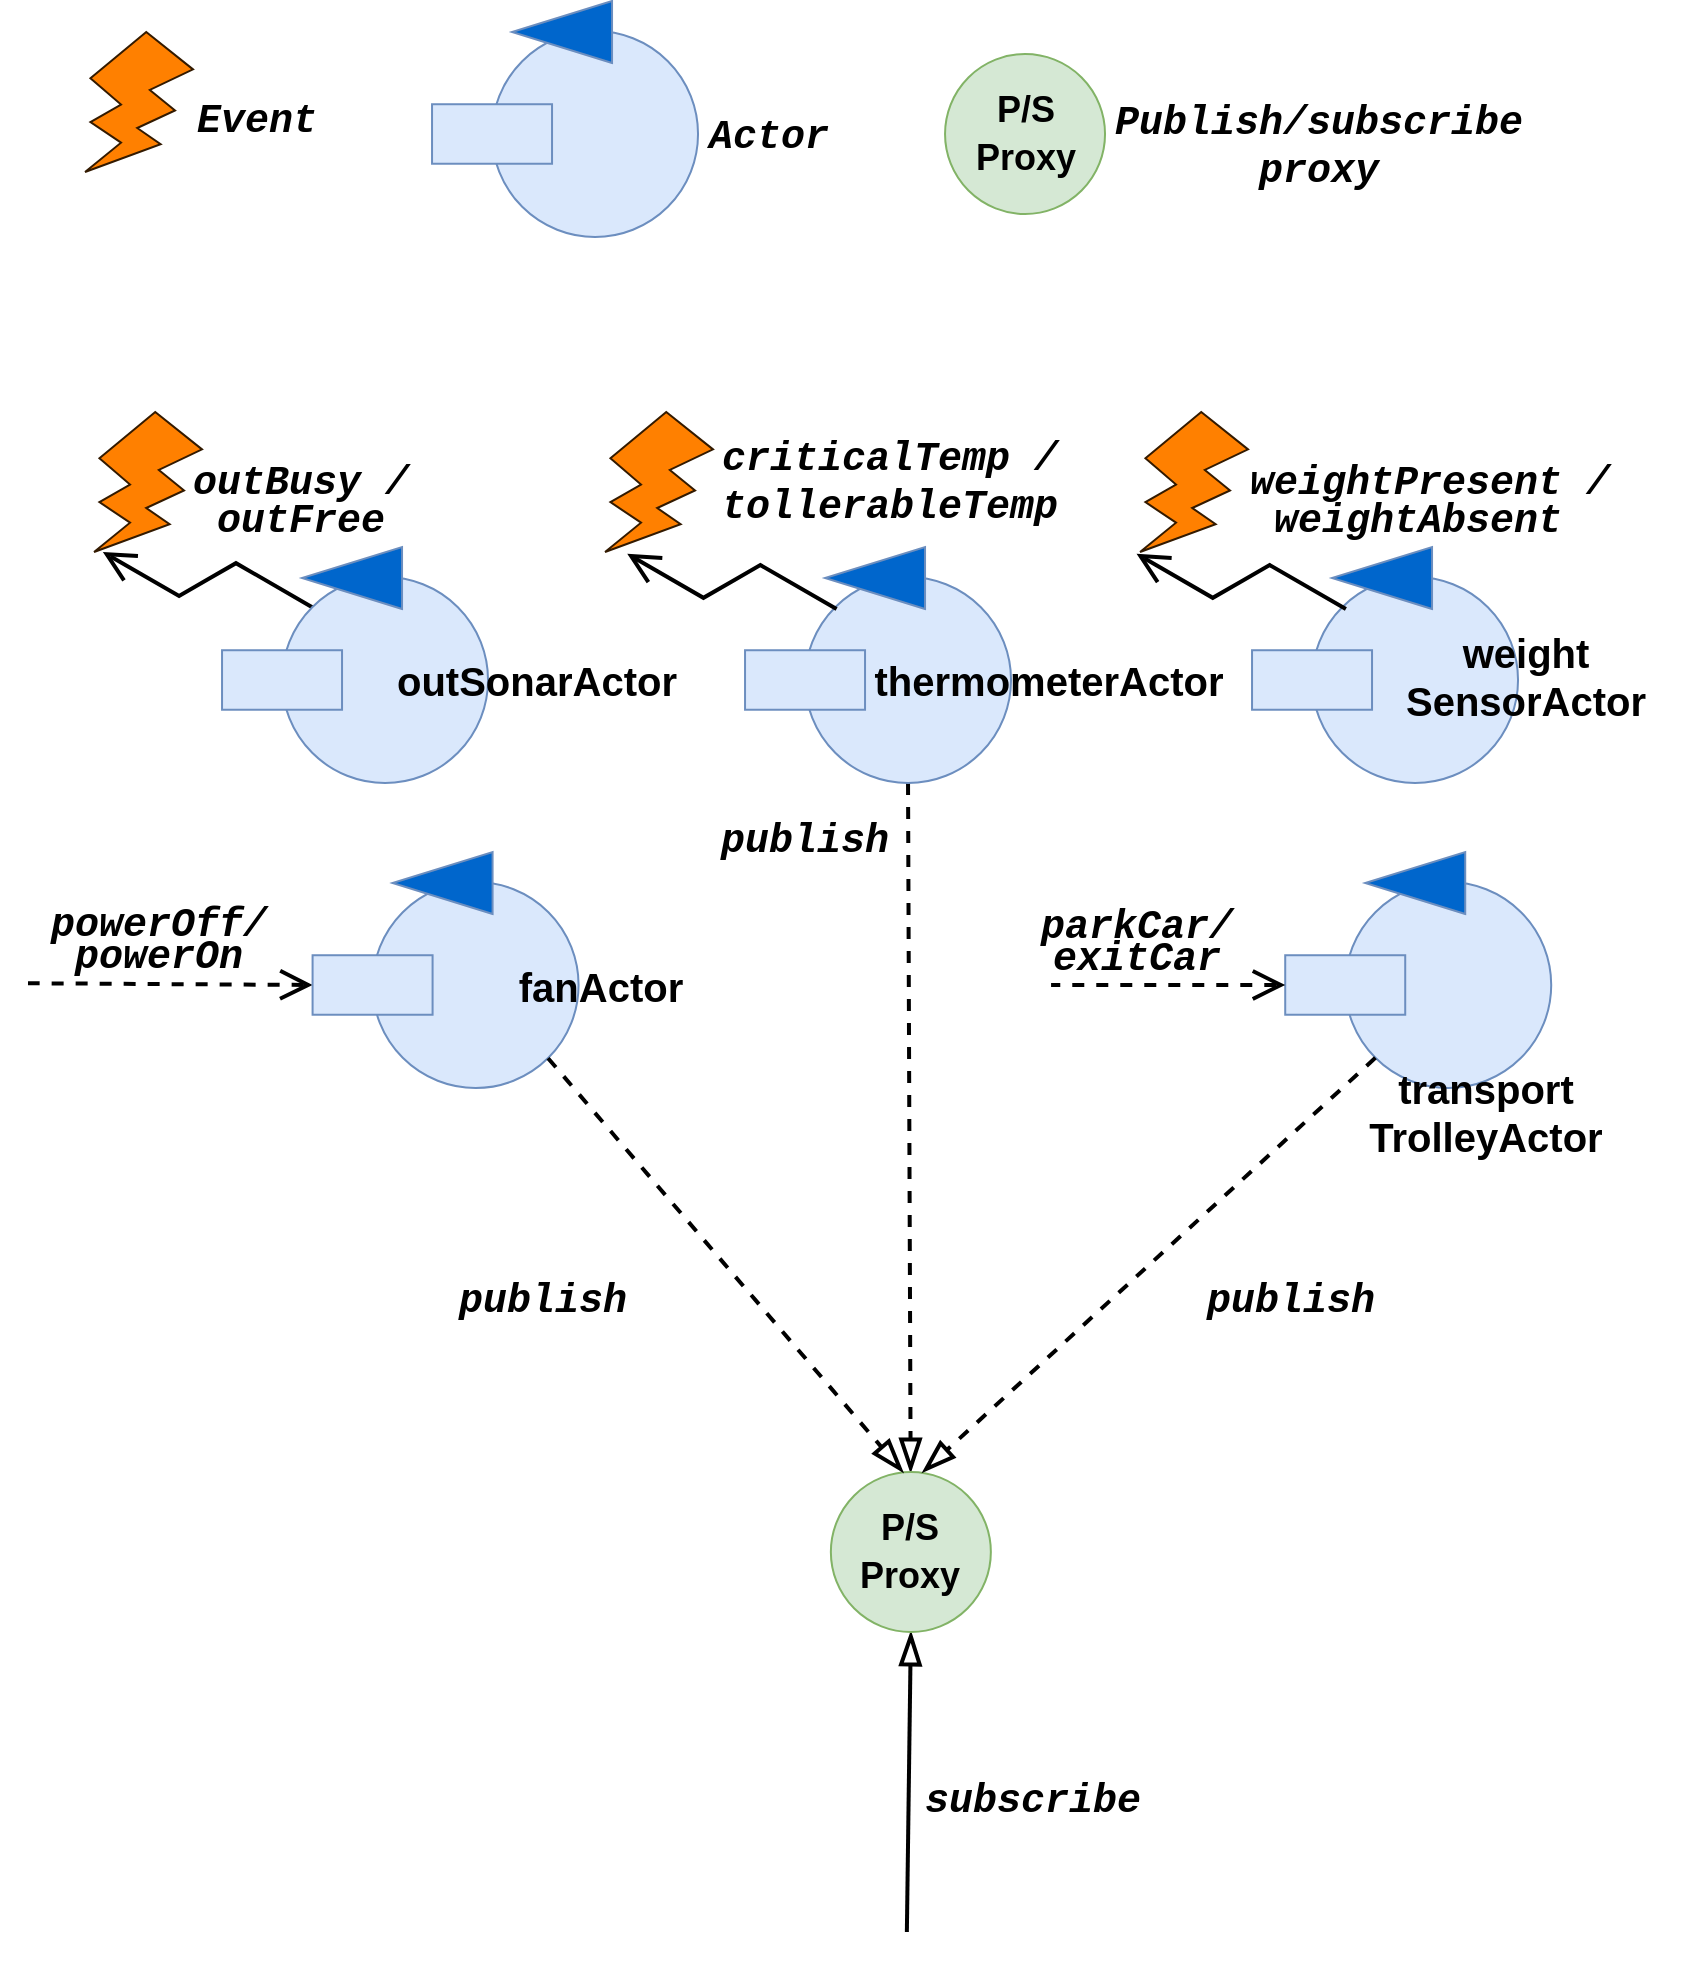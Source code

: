 <mxfile version="14.6.13" type="device"><diagram id="PS5p-miRpUZN3mHIzFUU" name="Pagina-1"><mxGraphModel dx="1679" dy="494" grid="1" gridSize="10" guides="1" tooltips="1" connect="1" arrows="1" fold="1" page="1" pageScale="1" pageWidth="827" pageHeight="1169" math="0" shadow="0"><root><mxCell id="0"/><mxCell id="1" parent="0"/><mxCell id="p0v2MCYOTG-1YUI7HmbI-32" value="" style="ellipse;whiteSpace=wrap;html=1;aspect=fixed;fillColor=#dae8fc;fontStyle=1;fontFamily=Courier New;fontSize=20;strokeColor=#6c8ebf;" parent="1" vertex="1"><mxGeometry x="668.61" y="485" width="103" height="103" as="geometry"/></mxCell><mxCell id="p0v2MCYOTG-1YUI7HmbI-33" value="" style="triangle;whiteSpace=wrap;html=1;rotation=-180;strokeColor=#6C8EBF;fillColor=#0066CC;" parent="1" vertex="1"><mxGeometry x="678.61" y="470" width="50" height="31" as="geometry"/></mxCell><mxCell id="p0v2MCYOTG-1YUI7HmbI-35" value="" style="rounded=0;whiteSpace=wrap;html=1;fillColor=#dae8fc;strokeColor=#6c8ebf;" parent="1" vertex="1"><mxGeometry x="638.61" y="521.62" width="60" height="29.75" as="geometry"/></mxCell><mxCell id="p0v2MCYOTG-1YUI7HmbI-37" value="parkCar/" style="text;html=1;strokeColor=none;fillColor=none;align=center;verticalAlign=middle;whiteSpace=wrap;rounded=0;fontStyle=3;fontFamily=Courier New;fontSize=20;labelBackgroundColor=none;labelBorderColor=none;" parent="1" vertex="1"><mxGeometry x="499.43" y="493" width="131" height="27" as="geometry"/></mxCell><mxCell id="p0v2MCYOTG-1YUI7HmbI-38" value="exitCar" style="text;html=1;strokeColor=none;fillColor=none;align=center;verticalAlign=middle;whiteSpace=wrap;rounded=0;fontStyle=3;fontFamily=Courier New;fontSize=20;labelBackgroundColor=none;labelBorderColor=none;" parent="1" vertex="1"><mxGeometry x="499.43" y="509" width="131" height="27" as="geometry"/></mxCell><mxCell id="p0v2MCYOTG-1YUI7HmbI-3" style="edgeStyle=isometricEdgeStyle;rounded=0;orthogonalLoop=1;jettySize=auto;html=1;exitX=0;exitY=0;exitDx=0;exitDy=0;endSize=12;endArrow=open;endFill=0;elbow=vertical;strokeWidth=2;" parent="1" source="4LaPOjj_Q7NK6tY3Kzd9-4" edge="1"><mxGeometry relative="1" as="geometry"><mxPoint x="47.43" y="320" as="targetPoint"/></mxGeometry></mxCell><mxCell id="4LaPOjj_Q7NK6tY3Kzd9-4" value="" style="ellipse;whiteSpace=wrap;html=1;aspect=fixed;fillColor=#dae8fc;fontStyle=1;fontFamily=Courier New;fontSize=20;strokeColor=#6c8ebf;" parent="1" vertex="1"><mxGeometry x="137.02" y="332.5" width="103" height="103" as="geometry"/></mxCell><mxCell id="4LaPOjj_Q7NK6tY3Kzd9-5" value="" style="triangle;whiteSpace=wrap;html=1;rotation=-180;strokeColor=#6C8EBF;fillColor=#0066CC;" parent="1" vertex="1"><mxGeometry x="147.02" y="317.5" width="50" height="31" as="geometry"/></mxCell><mxCell id="4LaPOjj_Q7NK6tY3Kzd9-6" value="" style="rounded=0;whiteSpace=wrap;html=1;fillColor=#dae8fc;strokeColor=#6c8ebf;" parent="1" vertex="1"><mxGeometry x="107.02" y="369.12" width="60" height="29.75" as="geometry"/></mxCell><mxCell id="4LaPOjj_Q7NK6tY3Kzd9-8" value="outSonarActor" style="text;html=1;strokeColor=none;fillColor=none;align=center;verticalAlign=middle;whiteSpace=wrap;rounded=0;fontSize=20;fontStyle=1" parent="1" vertex="1"><mxGeometry x="178.02" y="374" width="173" height="20" as="geometry"/></mxCell><mxCell id="p0v2MCYOTG-1YUI7HmbI-2" value="" style="verticalLabelPosition=bottom;verticalAlign=top;html=1;shape=mxgraph.basic.flash;rotation=0;direction=east;fillColor=#FF8000;strokeColor=#331A00;" parent="1" vertex="1"><mxGeometry x="43.02" y="250" width="54" height="70" as="geometry"/></mxCell><mxCell id="p0v2MCYOTG-1YUI7HmbI-4" value="outBusy /" style="text;html=1;strokeColor=none;fillColor=none;align=center;verticalAlign=middle;whiteSpace=wrap;rounded=0;fontStyle=3;fontFamily=Courier New;fontSize=20;labelBackgroundColor=none;labelBorderColor=none;" parent="1" vertex="1"><mxGeometry x="80.52" y="271.5" width="131" height="27" as="geometry"/></mxCell><mxCell id="p0v2MCYOTG-1YUI7HmbI-42" style="edgeStyle=none;rounded=0;orthogonalLoop=1;jettySize=auto;html=1;exitX=0.5;exitY=1;exitDx=0;exitDy=0;fontFamily=Courier New;fontSize=20;startArrow=none;startFill=0;endArrow=blockThin;endFill=0;startSize=12;endSize=12;strokeWidth=2;dashed=1;" parent="1" source="p0v2MCYOTG-1YUI7HmbI-9" target="p0v2MCYOTG-1YUI7HmbI-40" edge="1"><mxGeometry relative="1" as="geometry"/></mxCell><mxCell id="p0v2MCYOTG-1YUI7HmbI-9" value="" style="ellipse;whiteSpace=wrap;html=1;aspect=fixed;fillColor=#dae8fc;fontStyle=1;fontFamily=Courier New;fontSize=20;strokeColor=#6c8ebf;" parent="1" vertex="1"><mxGeometry x="398.52" y="332.5" width="103" height="103" as="geometry"/></mxCell><mxCell id="p0v2MCYOTG-1YUI7HmbI-10" value="" style="triangle;whiteSpace=wrap;html=1;rotation=-180;strokeColor=#6C8EBF;fillColor=#0066CC;" parent="1" vertex="1"><mxGeometry x="408.52" y="317.5" width="50" height="31" as="geometry"/></mxCell><mxCell id="p0v2MCYOTG-1YUI7HmbI-11" value="" style="rounded=0;whiteSpace=wrap;html=1;fillColor=#dae8fc;strokeColor=#6c8ebf;" parent="1" vertex="1"><mxGeometry x="368.52" y="369.12" width="60" height="29.75" as="geometry"/></mxCell><mxCell id="p0v2MCYOTG-1YUI7HmbI-12" value="thermometerActor" style="text;html=1;strokeColor=none;fillColor=none;align=center;verticalAlign=middle;whiteSpace=wrap;rounded=0;fontSize=20;fontStyle=1" parent="1" vertex="1"><mxGeometry x="434.43" y="374" width="173" height="20" as="geometry"/></mxCell><mxCell id="p0v2MCYOTG-1YUI7HmbI-13" value="" style="verticalLabelPosition=bottom;verticalAlign=top;html=1;shape=mxgraph.basic.flash;rotation=0;direction=east;fillColor=#FF8000;strokeColor=#331A00;" parent="1" vertex="1"><mxGeometry x="298.52" y="250" width="54" height="70" as="geometry"/></mxCell><mxCell id="p0v2MCYOTG-1YUI7HmbI-14" value="criticalTemp /&lt;br&gt;tollerableTemp" style="text;html=1;strokeColor=none;fillColor=none;align=center;verticalAlign=middle;whiteSpace=wrap;rounded=0;fontStyle=3;fontFamily=Courier New;fontSize=20;labelBackgroundColor=none;labelBorderColor=none;" parent="1" vertex="1"><mxGeometry x="344.61" y="260.75" width="191.91" height="48.5" as="geometry"/></mxCell><mxCell id="p0v2MCYOTG-1YUI7HmbI-16" value="" style="ellipse;whiteSpace=wrap;html=1;aspect=fixed;fillColor=#dae8fc;fontStyle=1;fontFamily=Courier New;fontSize=20;strokeColor=#6c8ebf;" parent="1" vertex="1"><mxGeometry x="652.02" y="332.5" width="103" height="103" as="geometry"/></mxCell><mxCell id="p0v2MCYOTG-1YUI7HmbI-17" value="" style="triangle;whiteSpace=wrap;html=1;rotation=-180;strokeColor=#6C8EBF;fillColor=#0066CC;" parent="1" vertex="1"><mxGeometry x="662.02" y="317.5" width="50" height="31" as="geometry"/></mxCell><mxCell id="p0v2MCYOTG-1YUI7HmbI-18" value="" style="rounded=0;whiteSpace=wrap;html=1;fillColor=#dae8fc;strokeColor=#6c8ebf;" parent="1" vertex="1"><mxGeometry x="622.02" y="369.12" width="60" height="29.75" as="geometry"/></mxCell><mxCell id="p0v2MCYOTG-1YUI7HmbI-19" value="weight&lt;br&gt;SensorActor" style="text;html=1;strokeColor=none;fillColor=none;align=center;verticalAlign=middle;whiteSpace=wrap;rounded=0;fontSize=20;fontStyle=1" parent="1" vertex="1"><mxGeometry x="693.02" y="374" width="131.7" height="16" as="geometry"/></mxCell><mxCell id="p0v2MCYOTG-1YUI7HmbI-20" value="" style="verticalLabelPosition=bottom;verticalAlign=top;html=1;shape=mxgraph.basic.flash;rotation=0;direction=east;fillColor=#FF8000;strokeColor=#331A00;" parent="1" vertex="1"><mxGeometry x="566.02" y="250" width="54" height="70" as="geometry"/></mxCell><mxCell id="p0v2MCYOTG-1YUI7HmbI-21" value="weightPresent /" style="text;html=1;strokeColor=none;fillColor=none;align=center;verticalAlign=middle;whiteSpace=wrap;rounded=0;fontStyle=3;fontFamily=Courier New;fontSize=20;labelBackgroundColor=none;labelBorderColor=none;" parent="1" vertex="1"><mxGeometry x="615.72" y="270" width="190" height="30" as="geometry"/></mxCell><mxCell id="p0v2MCYOTG-1YUI7HmbI-23" value="" style="ellipse;whiteSpace=wrap;html=1;aspect=fixed;fillColor=#dae8fc;fontStyle=1;fontFamily=Courier New;fontSize=20;strokeColor=#6c8ebf;" parent="1" vertex="1"><mxGeometry x="182.29" y="485" width="103" height="103" as="geometry"/></mxCell><mxCell id="p0v2MCYOTG-1YUI7HmbI-24" value="" style="triangle;whiteSpace=wrap;html=1;rotation=-180;strokeColor=#6C8EBF;fillColor=#0066CC;" parent="1" vertex="1"><mxGeometry x="192.29" y="470" width="50" height="31" as="geometry"/></mxCell><mxCell id="p0v2MCYOTG-1YUI7HmbI-29" style="rounded=0;orthogonalLoop=1;jettySize=auto;html=1;exitX=0;exitY=0.5;exitDx=0;exitDy=0;fontFamily=Courier New;fontSize=20;endArrow=none;endFill=0;endSize=12;strokeWidth=2;dashed=1;startArrow=open;startFill=0;startSize=12;entryX=0;entryY=1;entryDx=0;entryDy=0;" parent="1" source="p0v2MCYOTG-1YUI7HmbI-25" target="p0v2MCYOTG-1YUI7HmbI-30" edge="1"><mxGeometry relative="1" as="geometry"><mxPoint x="-1.89" y="536.5" as="targetPoint"/></mxGeometry></mxCell><mxCell id="p0v2MCYOTG-1YUI7HmbI-25" value="" style="rounded=0;whiteSpace=wrap;html=1;fillColor=#dae8fc;strokeColor=#6c8ebf;" parent="1" vertex="1"><mxGeometry x="152.29" y="521.62" width="60" height="29.75" as="geometry"/></mxCell><mxCell id="p0v2MCYOTG-1YUI7HmbI-26" value="fanActor" style="text;html=1;strokeColor=none;fillColor=none;align=center;verticalAlign=middle;whiteSpace=wrap;rounded=0;fontSize=20;fontStyle=1" parent="1" vertex="1"><mxGeometry x="237.7" y="526.5" width="117.32" height="20" as="geometry"/></mxCell><mxCell id="p0v2MCYOTG-1YUI7HmbI-30" value="powerOn" style="text;html=1;strokeColor=none;fillColor=none;align=center;verticalAlign=middle;whiteSpace=wrap;rounded=0;fontStyle=3;fontFamily=Courier New;fontSize=20;labelBackgroundColor=none;labelBorderColor=none;" parent="1" vertex="1"><mxGeometry x="10.0" y="508.62" width="131" height="27" as="geometry"/></mxCell><mxCell id="p0v2MCYOTG-1YUI7HmbI-31" value="powerOff/" style="text;html=1;strokeColor=none;fillColor=none;align=center;verticalAlign=middle;whiteSpace=wrap;rounded=0;fontStyle=3;fontFamily=Courier New;fontSize=20;labelBackgroundColor=none;labelBorderColor=none;" parent="1" vertex="1"><mxGeometry x="10.0" y="492.5" width="131" height="27" as="geometry"/></mxCell><mxCell id="p0v2MCYOTG-1YUI7HmbI-34" style="rounded=0;orthogonalLoop=1;jettySize=auto;html=1;exitX=0;exitY=0.5;exitDx=0;exitDy=0;fontFamily=Courier New;fontSize=20;endArrow=none;endFill=0;endSize=12;strokeWidth=2;dashed=1;startArrow=open;startFill=0;startSize=12;" parent="1" source="p0v2MCYOTG-1YUI7HmbI-35" edge="1"><mxGeometry relative="1" as="geometry"><mxPoint x="521.54" y="536.5" as="targetPoint"/></mxGeometry></mxCell><mxCell id="p0v2MCYOTG-1YUI7HmbI-46" style="edgeStyle=none;rounded=0;orthogonalLoop=1;jettySize=auto;html=1;fontFamily=Courier New;fontSize=18;startArrow=blockThin;startFill=0;endArrow=none;endFill=0;startSize=12;endSize=12;strokeWidth=2;exitX=0.5;exitY=1;exitDx=0;exitDy=0;" parent="1" source="p0v2MCYOTG-1YUI7HmbI-40" edge="1"><mxGeometry relative="1" as="geometry"><mxPoint x="449.43" y="1010" as="targetPoint"/><mxPoint x="447.43" y="740" as="sourcePoint"/></mxGeometry></mxCell><mxCell id="p0v2MCYOTG-1YUI7HmbI-40" value="&lt;span style=&quot;color: rgb(0 , 0 , 0) ; font-family: &amp;#34;helvetica&amp;#34; ; font-size: 18px ; font-style: normal ; font-weight: 700 ; letter-spacing: normal ; text-align: center ; text-indent: 0px ; text-transform: none ; word-spacing: 0px ; display: inline ; float: none&quot;&gt;P/S&lt;/span&gt;&lt;br style=&quot;color: rgb(0 , 0 , 0) ; font-family: &amp;#34;helvetica&amp;#34; ; font-size: 18px ; font-style: normal ; font-weight: 700 ; letter-spacing: normal ; text-align: center ; text-indent: 0px ; text-transform: none ; word-spacing: 0px&quot;&gt;&lt;span style=&quot;color: rgb(0 , 0 , 0) ; font-family: &amp;#34;helvetica&amp;#34; ; font-size: 18px ; font-style: normal ; font-weight: 700 ; letter-spacing: normal ; text-align: center ; text-indent: 0px ; text-transform: none ; word-spacing: 0px ; display: inline ; float: none&quot;&gt;Proxy&lt;/span&gt;" style="ellipse;whiteSpace=wrap;html=1;aspect=fixed;labelBackgroundColor=none;fontFamily=Courier New;fontSize=20;strokeColor=#82b366;fillColor=#d5e8d4;" parent="1" vertex="1"><mxGeometry x="411.43" y="780" width="80" height="80" as="geometry"/></mxCell><mxCell id="p0v2MCYOTG-1YUI7HmbI-44" value="publish" style="text;html=1;strokeColor=none;fillColor=none;align=center;verticalAlign=middle;whiteSpace=wrap;rounded=0;fontStyle=3;fontFamily=Courier New;fontSize=20;labelBackgroundColor=none;labelBorderColor=none;rotation=0;" parent="1" vertex="1"><mxGeometry x="333.02" y="450" width="131" height="27" as="geometry"/></mxCell><mxCell id="p0v2MCYOTG-1YUI7HmbI-47" value="subscribe" style="text;html=1;strokeColor=none;fillColor=none;align=center;verticalAlign=middle;whiteSpace=wrap;rounded=0;fontStyle=3;fontFamily=Courier New;fontSize=20;labelBackgroundColor=none;labelBorderColor=none;" parent="1" vertex="1"><mxGeometry x="447.43" y="930" width="131" height="27" as="geometry"/></mxCell><mxCell id="Rj9xpIYj4Aq3__6QTYAu-1" value="outFree" style="text;html=1;strokeColor=none;fillColor=none;align=center;verticalAlign=middle;whiteSpace=wrap;rounded=0;fontStyle=3;fontFamily=Courier New;fontSize=20;labelBackgroundColor=none;labelBorderColor=none;" parent="1" vertex="1"><mxGeometry x="80.52" y="290.5" width="131" height="27" as="geometry"/></mxCell><mxCell id="Rj9xpIYj4Aq3__6QTYAu-2" value="weightAbsent" style="text;html=1;strokeColor=none;fillColor=none;align=center;verticalAlign=middle;whiteSpace=wrap;rounded=0;fontStyle=3;fontFamily=Courier New;fontSize=20;labelBackgroundColor=none;labelBorderColor=none;" parent="1" vertex="1"><mxGeometry x="619.47" y="290" width="171.5" height="27" as="geometry"/></mxCell><mxCell id="Rj9xpIYj4Aq3__6QTYAu-12" value="publish" style="text;html=1;strokeColor=none;fillColor=none;align=center;verticalAlign=middle;whiteSpace=wrap;rounded=0;fontStyle=3;fontFamily=Courier New;fontSize=20;labelBackgroundColor=none;labelBorderColor=none;rotation=0;" parent="1" vertex="1"><mxGeometry x="202.02" y="680" width="131" height="27" as="geometry"/></mxCell><mxCell id="UBGdXUUglJ81seLXbMwJ-1" style="edgeStyle=isometricEdgeStyle;rounded=0;orthogonalLoop=1;jettySize=auto;html=1;exitX=0;exitY=0;exitDx=0;exitDy=0;endSize=12;endArrow=open;endFill=0;elbow=vertical;strokeWidth=2;" parent="1" edge="1"><mxGeometry relative="1" as="geometry"><mxPoint x="309.61" y="320.92" as="targetPoint"/><mxPoint x="414.284" y="348.504" as="sourcePoint"/></mxGeometry></mxCell><mxCell id="UBGdXUUglJ81seLXbMwJ-2" style="edgeStyle=isometricEdgeStyle;rounded=0;orthogonalLoop=1;jettySize=auto;html=1;exitX=0;exitY=0;exitDx=0;exitDy=0;endSize=12;endArrow=open;endFill=0;elbow=vertical;strokeWidth=2;" parent="1" edge="1"><mxGeometry relative="1" as="geometry"><mxPoint x="564.27" y="320.92" as="targetPoint"/><mxPoint x="668.944" y="348.504" as="sourcePoint"/></mxGeometry></mxCell><mxCell id="p0v2MCYOTG-1YUI7HmbI-36" value="transport&lt;br&gt;TrolleyActor" style="text;html=1;strokeColor=none;fillColor=none;align=center;verticalAlign=middle;whiteSpace=wrap;rounded=0;fontSize=20;fontStyle=1" parent="1" vertex="1"><mxGeometry x="639.09" y="590.01" width="200" height="20" as="geometry"/></mxCell><mxCell id="UBGdXUUglJ81seLXbMwJ-4" style="edgeStyle=none;rounded=0;orthogonalLoop=1;jettySize=auto;html=1;exitX=1;exitY=1;exitDx=0;exitDy=0;fontFamily=Courier New;fontSize=20;startArrow=none;startFill=0;endArrow=blockThin;endFill=0;startSize=12;endSize=12;strokeWidth=2;dashed=1;" parent="1" source="p0v2MCYOTG-1YUI7HmbI-23" edge="1"><mxGeometry relative="1" as="geometry"><mxPoint x="460.02" y="445.5" as="sourcePoint"/><mxPoint x="447.43" y="780" as="targetPoint"/></mxGeometry></mxCell><mxCell id="UBGdXUUglJ81seLXbMwJ-5" style="edgeStyle=none;rounded=0;orthogonalLoop=1;jettySize=auto;html=1;exitX=0;exitY=1;exitDx=0;exitDy=0;fontFamily=Courier New;fontSize=20;startArrow=none;startFill=0;endArrow=blockThin;endFill=0;startSize=12;endSize=12;strokeWidth=2;dashed=1;" parent="1" source="p0v2MCYOTG-1YUI7HmbI-32" edge="1"><mxGeometry relative="1" as="geometry"><mxPoint x="299.526" y="645.286" as="sourcePoint"/><mxPoint x="457.43" y="780" as="targetPoint"/></mxGeometry></mxCell><mxCell id="UBGdXUUglJ81seLXbMwJ-7" value="publish" style="text;html=1;strokeColor=none;fillColor=none;align=center;verticalAlign=middle;whiteSpace=wrap;rounded=0;fontStyle=3;fontFamily=Courier New;fontSize=20;labelBackgroundColor=none;labelBorderColor=none;rotation=0;" parent="1" vertex="1"><mxGeometry x="575.61" y="680" width="131" height="27" as="geometry"/></mxCell><mxCell id="UBGdXUUglJ81seLXbMwJ-8" value="" style="verticalLabelPosition=bottom;verticalAlign=top;html=1;shape=mxgraph.basic.flash;rotation=0;direction=east;fillColor=#FF8000;strokeColor=#331A00;" parent="1" vertex="1"><mxGeometry x="38.52" y="60" width="54" height="70" as="geometry"/></mxCell><mxCell id="UBGdXUUglJ81seLXbMwJ-10" value="Event" style="text;html=1;strokeColor=none;fillColor=none;align=center;verticalAlign=middle;whiteSpace=wrap;rounded=0;fontStyle=3;fontFamily=Courier New;fontSize=20;labelBackgroundColor=none;labelBorderColor=none;" parent="1" vertex="1"><mxGeometry x="59.02" y="90" width="131" height="27" as="geometry"/></mxCell><mxCell id="UBGdXUUglJ81seLXbMwJ-17" value="" style="ellipse;whiteSpace=wrap;html=1;aspect=fixed;fillColor=#dae8fc;fontStyle=1;fontFamily=Courier New;fontSize=20;strokeColor=#6c8ebf;" parent="1" vertex="1"><mxGeometry x="242.02" y="59.5" width="103" height="103" as="geometry"/></mxCell><mxCell id="UBGdXUUglJ81seLXbMwJ-18" value="" style="triangle;whiteSpace=wrap;html=1;rotation=-180;strokeColor=#6C8EBF;fillColor=#0066CC;" parent="1" vertex="1"><mxGeometry x="252.02" y="44.5" width="50" height="31" as="geometry"/></mxCell><mxCell id="UBGdXUUglJ81seLXbMwJ-19" value="" style="rounded=0;whiteSpace=wrap;html=1;fillColor=#dae8fc;strokeColor=#6c8ebf;" parent="1" vertex="1"><mxGeometry x="212.02" y="96.12" width="60" height="29.75" as="geometry"/></mxCell><mxCell id="UBGdXUUglJ81seLXbMwJ-20" value="Actor" style="text;html=1;strokeColor=none;fillColor=none;align=center;verticalAlign=middle;whiteSpace=wrap;rounded=0;fontStyle=3;fontFamily=Courier New;fontSize=20;labelBackgroundColor=none;labelBorderColor=none;" parent="1" vertex="1"><mxGeometry x="315.43" y="98.87" width="131" height="27" as="geometry"/></mxCell><mxCell id="UBGdXUUglJ81seLXbMwJ-21" value="&lt;span style=&quot;color: rgb(0 , 0 , 0) ; font-family: &amp;#34;helvetica&amp;#34; ; font-size: 18px ; font-style: normal ; font-weight: 700 ; letter-spacing: normal ; text-align: center ; text-indent: 0px ; text-transform: none ; word-spacing: 0px ; display: inline ; float: none&quot;&gt;P/S&lt;/span&gt;&lt;br style=&quot;color: rgb(0 , 0 , 0) ; font-family: &amp;#34;helvetica&amp;#34; ; font-size: 18px ; font-style: normal ; font-weight: 700 ; letter-spacing: normal ; text-align: center ; text-indent: 0px ; text-transform: none ; word-spacing: 0px&quot;&gt;&lt;span style=&quot;color: rgb(0 , 0 , 0) ; font-family: &amp;#34;helvetica&amp;#34; ; font-size: 18px ; font-style: normal ; font-weight: 700 ; letter-spacing: normal ; text-align: center ; text-indent: 0px ; text-transform: none ; word-spacing: 0px ; display: inline ; float: none&quot;&gt;Proxy&lt;/span&gt;" style="ellipse;whiteSpace=wrap;html=1;aspect=fixed;labelBackgroundColor=none;fontFamily=Courier New;fontSize=20;strokeColor=#82b366;fillColor=#d5e8d4;" parent="1" vertex="1"><mxGeometry x="468.52" y="71" width="80" height="80" as="geometry"/></mxCell><mxCell id="UBGdXUUglJ81seLXbMwJ-22" value="Publish/subscribe&lt;br&gt;proxy" style="text;html=1;strokeColor=none;fillColor=none;align=center;verticalAlign=middle;whiteSpace=wrap;rounded=0;fontStyle=3;fontFamily=Courier New;fontSize=20;labelBackgroundColor=none;labelBorderColor=none;" parent="1" vertex="1"><mxGeometry x="590.43" y="103" width="131" height="27" as="geometry"/></mxCell></root></mxGraphModel></diagram></mxfile>